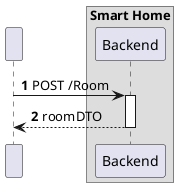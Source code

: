 @startuml
'https://plantuml.com/sequence-diagram
!pragma layout smetana

autonumber

participant " " as HTTP

box "Smart Home"
    participant "Backend" as Backend
end box


HTTP -> Backend: POST /Room
activate Backend

Backend --> HTTP: roomDTO
deactivate Backend



@enduml